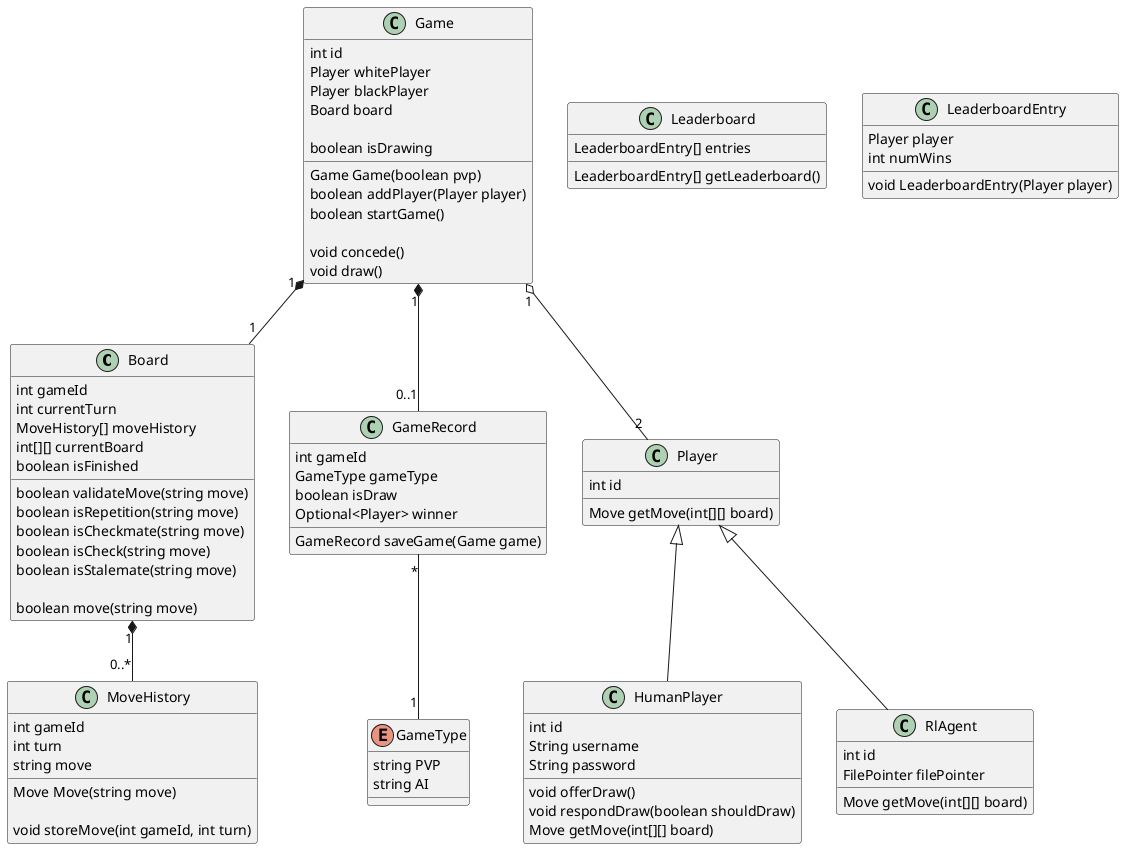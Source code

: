 @startuml

class Board {
  int gameId
  int currentTurn
  MoveHistory[] moveHistory
  int[][] currentBoard
  boolean isFinished

  boolean validateMove(string move)
  boolean isRepetition(string move)
  boolean isCheckmate(string move)
  boolean isCheck(string move)
  boolean isStalemate(string move)

  boolean move(string move)
}

class MoveHistory {
  int gameId
  int turn
  string move

  Move Move(string move)

  void storeMove(int gameId, int turn)
}

Board "1" *-- "0..*" MoveHistory

class Game {
  int id
  Player whitePlayer
  Player blackPlayer
  Board board
  
  boolean isDrawing

  Game Game(boolean pvp)
  boolean addPlayer(Player player)
  boolean startGame()

  void concede()
  void draw()
}

Game "1" *-- "1" Board

class GameRecord {
  int gameId
  GameType gameType
  boolean isDraw
  Optional<Player> winner
  
  GameRecord saveGame(Game game)
}

enum GameType {
  string PVP
  string AI
}

GameRecord "*" -- "1" GameType

class Player {
  int id

  Move getMove(int[][] board)
}

class HumanPlayer {
  int id
  String username
  String password

  void offerDraw()
  void respondDraw(boolean shouldDraw)
  Move getMove(int[][] board)
}

class RlAgent {
  int id
  FilePointer filePointer

  Move getMove(int[][] board)
}

Game "1" o-- "2" Player

Player <|-- RlAgent
Player <|-- HumanPlayer

Game "1" *-- "0..1" GameRecord

class Leaderboard {
  LeaderboardEntry[] entries

  LeaderboardEntry[] getLeaderboard()
}

class LeaderboardEntry {
  Player player
  int numWins

  void LeaderboardEntry(Player player)
}

@enduml


